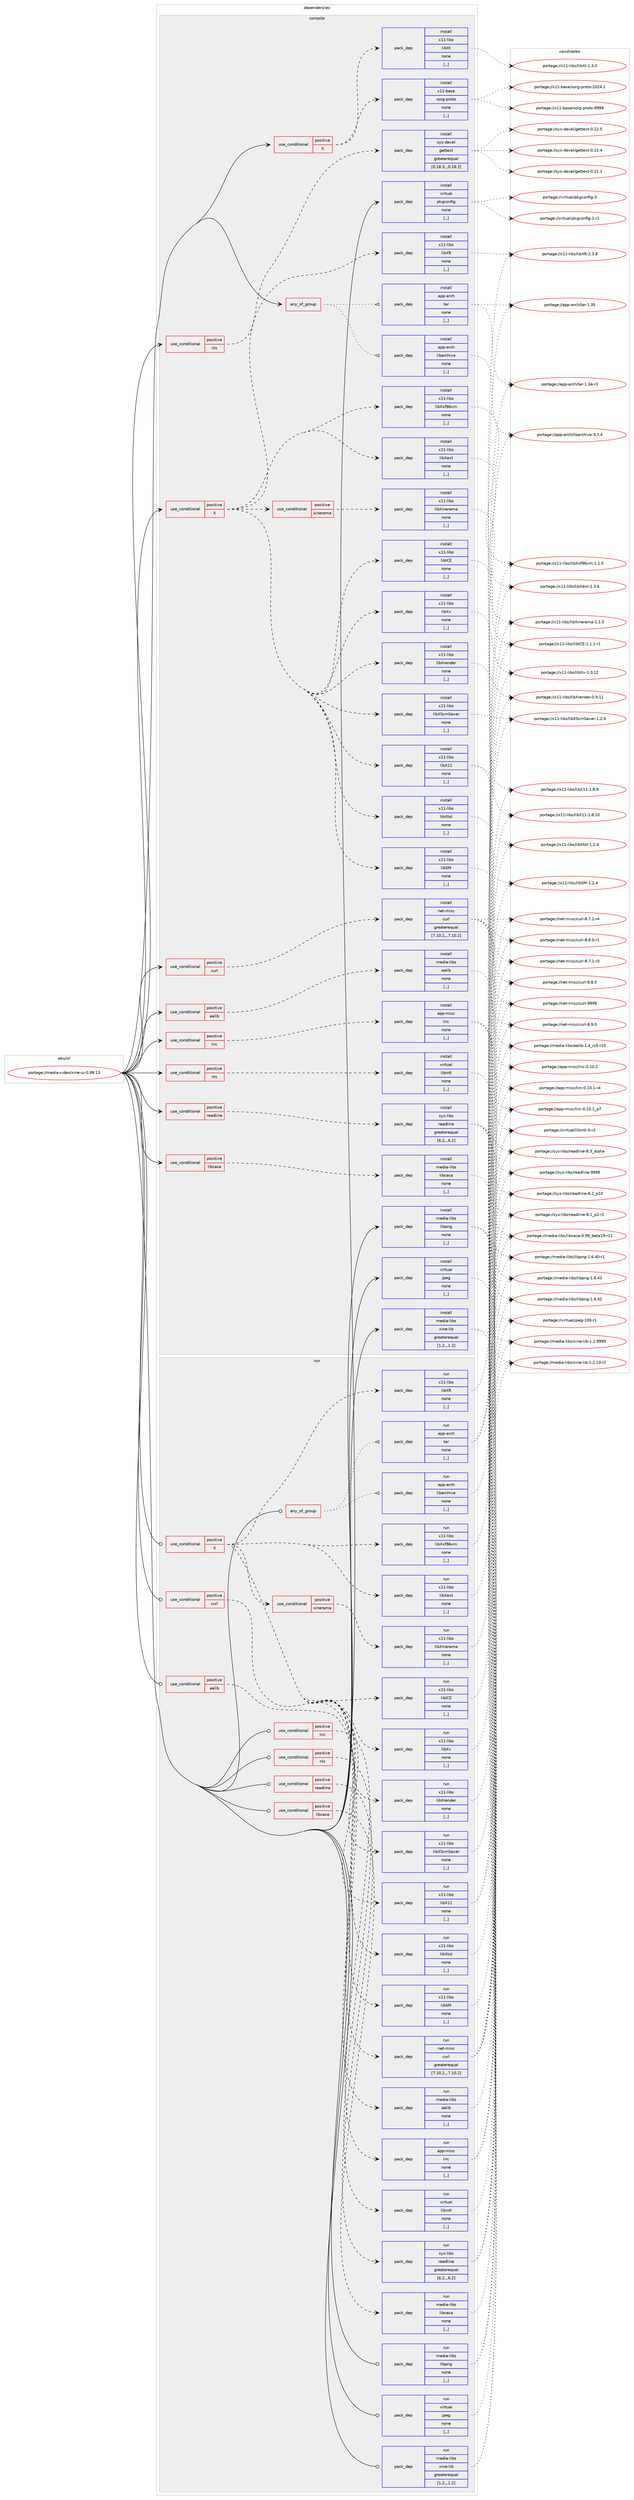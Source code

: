 digraph prolog {

# *************
# Graph options
# *************

newrank=true;
concentrate=true;
compound=true;
graph [rankdir=LR,fontname=Helvetica,fontsize=10,ranksep=1.5];#, ranksep=2.5, nodesep=0.2];
edge  [arrowhead=vee];
node  [fontname=Helvetica,fontsize=10];

# **********
# The ebuild
# **********

subgraph cluster_leftcol {
color=gray;
label=<<i>ebuild</i>>;
id [label="portage://media-video/xine-ui-0.99.13", color=red, width=4, href="../media-video/xine-ui-0.99.13.svg"];
}

# ****************
# The dependencies
# ****************

subgraph cluster_midcol {
color=gray;
label=<<i>dependencies</i>>;
subgraph cluster_compile {
fillcolor="#eeeeee";
style=filled;
label=<<i>compile</i>>;
subgraph any2367 {
dependency336173 [label=<<TABLE BORDER="0" CELLBORDER="1" CELLSPACING="0" CELLPADDING="4"><TR><TD CELLPADDING="10">any_of_group</TD></TR></TABLE>>, shape=none, color=red];subgraph pack247073 {
dependency336174 [label=<<TABLE BORDER="0" CELLBORDER="1" CELLSPACING="0" CELLPADDING="4" WIDTH="220"><TR><TD ROWSPAN="6" CELLPADDING="30">pack_dep</TD></TR><TR><TD WIDTH="110">install</TD></TR><TR><TD>app-arch</TD></TR><TR><TD>tar</TD></TR><TR><TD>none</TD></TR><TR><TD>[,,]</TD></TR></TABLE>>, shape=none, color=blue];
}
dependency336173:e -> dependency336174:w [weight=20,style="dotted",arrowhead="oinv"];
subgraph pack247074 {
dependency336175 [label=<<TABLE BORDER="0" CELLBORDER="1" CELLSPACING="0" CELLPADDING="4" WIDTH="220"><TR><TD ROWSPAN="6" CELLPADDING="30">pack_dep</TD></TR><TR><TD WIDTH="110">install</TD></TR><TR><TD>app-arch</TD></TR><TR><TD>libarchive</TD></TR><TR><TD>none</TD></TR><TR><TD>[,,]</TD></TR></TABLE>>, shape=none, color=blue];
}
dependency336173:e -> dependency336175:w [weight=20,style="dotted",arrowhead="oinv"];
}
id:e -> dependency336173:w [weight=20,style="solid",arrowhead="vee"];
subgraph cond86553 {
dependency336176 [label=<<TABLE BORDER="0" CELLBORDER="1" CELLSPACING="0" CELLPADDING="4"><TR><TD ROWSPAN="3" CELLPADDING="10">use_conditional</TD></TR><TR><TD>positive</TD></TR><TR><TD>X</TD></TR></TABLE>>, shape=none, color=red];
subgraph pack247075 {
dependency336177 [label=<<TABLE BORDER="0" CELLBORDER="1" CELLSPACING="0" CELLPADDING="4" WIDTH="220"><TR><TD ROWSPAN="6" CELLPADDING="30">pack_dep</TD></TR><TR><TD WIDTH="110">install</TD></TR><TR><TD>x11-base</TD></TR><TR><TD>xorg-proto</TD></TR><TR><TD>none</TD></TR><TR><TD>[,,]</TD></TR></TABLE>>, shape=none, color=blue];
}
dependency336176:e -> dependency336177:w [weight=20,style="dashed",arrowhead="vee"];
subgraph pack247076 {
dependency336178 [label=<<TABLE BORDER="0" CELLBORDER="1" CELLSPACING="0" CELLPADDING="4" WIDTH="220"><TR><TD ROWSPAN="6" CELLPADDING="30">pack_dep</TD></TR><TR><TD WIDTH="110">install</TD></TR><TR><TD>x11-libs</TD></TR><TR><TD>libXt</TD></TR><TR><TD>none</TD></TR><TR><TD>[,,]</TD></TR></TABLE>>, shape=none, color=blue];
}
dependency336176:e -> dependency336178:w [weight=20,style="dashed",arrowhead="vee"];
}
id:e -> dependency336176:w [weight=20,style="solid",arrowhead="vee"];
subgraph cond86554 {
dependency336179 [label=<<TABLE BORDER="0" CELLBORDER="1" CELLSPACING="0" CELLPADDING="4"><TR><TD ROWSPAN="3" CELLPADDING="10">use_conditional</TD></TR><TR><TD>positive</TD></TR><TR><TD>X</TD></TR></TABLE>>, shape=none, color=red];
subgraph pack247077 {
dependency336180 [label=<<TABLE BORDER="0" CELLBORDER="1" CELLSPACING="0" CELLPADDING="4" WIDTH="220"><TR><TD ROWSPAN="6" CELLPADDING="30">pack_dep</TD></TR><TR><TD WIDTH="110">install</TD></TR><TR><TD>x11-libs</TD></TR><TR><TD>libICE</TD></TR><TR><TD>none</TD></TR><TR><TD>[,,]</TD></TR></TABLE>>, shape=none, color=blue];
}
dependency336179:e -> dependency336180:w [weight=20,style="dashed",arrowhead="vee"];
subgraph pack247078 {
dependency336181 [label=<<TABLE BORDER="0" CELLBORDER="1" CELLSPACING="0" CELLPADDING="4" WIDTH="220"><TR><TD ROWSPAN="6" CELLPADDING="30">pack_dep</TD></TR><TR><TD WIDTH="110">install</TD></TR><TR><TD>x11-libs</TD></TR><TR><TD>libSM</TD></TR><TR><TD>none</TD></TR><TR><TD>[,,]</TD></TR></TABLE>>, shape=none, color=blue];
}
dependency336179:e -> dependency336181:w [weight=20,style="dashed",arrowhead="vee"];
subgraph pack247079 {
dependency336182 [label=<<TABLE BORDER="0" CELLBORDER="1" CELLSPACING="0" CELLPADDING="4" WIDTH="220"><TR><TD ROWSPAN="6" CELLPADDING="30">pack_dep</TD></TR><TR><TD WIDTH="110">install</TD></TR><TR><TD>x11-libs</TD></TR><TR><TD>libX11</TD></TR><TR><TD>none</TD></TR><TR><TD>[,,]</TD></TR></TABLE>>, shape=none, color=blue];
}
dependency336179:e -> dependency336182:w [weight=20,style="dashed",arrowhead="vee"];
subgraph pack247080 {
dependency336183 [label=<<TABLE BORDER="0" CELLBORDER="1" CELLSPACING="0" CELLPADDING="4" WIDTH="220"><TR><TD ROWSPAN="6" CELLPADDING="30">pack_dep</TD></TR><TR><TD WIDTH="110">install</TD></TR><TR><TD>x11-libs</TD></TR><TR><TD>libXext</TD></TR><TR><TD>none</TD></TR><TR><TD>[,,]</TD></TR></TABLE>>, shape=none, color=blue];
}
dependency336179:e -> dependency336183:w [weight=20,style="dashed",arrowhead="vee"];
subgraph pack247081 {
dependency336184 [label=<<TABLE BORDER="0" CELLBORDER="1" CELLSPACING="0" CELLPADDING="4" WIDTH="220"><TR><TD ROWSPAN="6" CELLPADDING="30">pack_dep</TD></TR><TR><TD WIDTH="110">install</TD></TR><TR><TD>x11-libs</TD></TR><TR><TD>libXft</TD></TR><TR><TD>none</TD></TR><TR><TD>[,,]</TD></TR></TABLE>>, shape=none, color=blue];
}
dependency336179:e -> dependency336184:w [weight=20,style="dashed",arrowhead="vee"];
subgraph pack247082 {
dependency336185 [label=<<TABLE BORDER="0" CELLBORDER="1" CELLSPACING="0" CELLPADDING="4" WIDTH="220"><TR><TD ROWSPAN="6" CELLPADDING="30">pack_dep</TD></TR><TR><TD WIDTH="110">install</TD></TR><TR><TD>x11-libs</TD></TR><TR><TD>libXrender</TD></TR><TR><TD>none</TD></TR><TR><TD>[,,]</TD></TR></TABLE>>, shape=none, color=blue];
}
dependency336179:e -> dependency336185:w [weight=20,style="dashed",arrowhead="vee"];
subgraph pack247083 {
dependency336186 [label=<<TABLE BORDER="0" CELLBORDER="1" CELLSPACING="0" CELLPADDING="4" WIDTH="220"><TR><TD ROWSPAN="6" CELLPADDING="30">pack_dep</TD></TR><TR><TD WIDTH="110">install</TD></TR><TR><TD>x11-libs</TD></TR><TR><TD>libXScrnSaver</TD></TR><TR><TD>none</TD></TR><TR><TD>[,,]</TD></TR></TABLE>>, shape=none, color=blue];
}
dependency336179:e -> dependency336186:w [weight=20,style="dashed",arrowhead="vee"];
subgraph pack247084 {
dependency336187 [label=<<TABLE BORDER="0" CELLBORDER="1" CELLSPACING="0" CELLPADDING="4" WIDTH="220"><TR><TD ROWSPAN="6" CELLPADDING="30">pack_dep</TD></TR><TR><TD WIDTH="110">install</TD></TR><TR><TD>x11-libs</TD></TR><TR><TD>libXtst</TD></TR><TR><TD>none</TD></TR><TR><TD>[,,]</TD></TR></TABLE>>, shape=none, color=blue];
}
dependency336179:e -> dependency336187:w [weight=20,style="dashed",arrowhead="vee"];
subgraph pack247085 {
dependency336188 [label=<<TABLE BORDER="0" CELLBORDER="1" CELLSPACING="0" CELLPADDING="4" WIDTH="220"><TR><TD ROWSPAN="6" CELLPADDING="30">pack_dep</TD></TR><TR><TD WIDTH="110">install</TD></TR><TR><TD>x11-libs</TD></TR><TR><TD>libXv</TD></TR><TR><TD>none</TD></TR><TR><TD>[,,]</TD></TR></TABLE>>, shape=none, color=blue];
}
dependency336179:e -> dependency336188:w [weight=20,style="dashed",arrowhead="vee"];
subgraph pack247086 {
dependency336189 [label=<<TABLE BORDER="0" CELLBORDER="1" CELLSPACING="0" CELLPADDING="4" WIDTH="220"><TR><TD ROWSPAN="6" CELLPADDING="30">pack_dep</TD></TR><TR><TD WIDTH="110">install</TD></TR><TR><TD>x11-libs</TD></TR><TR><TD>libXxf86vm</TD></TR><TR><TD>none</TD></TR><TR><TD>[,,]</TD></TR></TABLE>>, shape=none, color=blue];
}
dependency336179:e -> dependency336189:w [weight=20,style="dashed",arrowhead="vee"];
subgraph cond86555 {
dependency336190 [label=<<TABLE BORDER="0" CELLBORDER="1" CELLSPACING="0" CELLPADDING="4"><TR><TD ROWSPAN="3" CELLPADDING="10">use_conditional</TD></TR><TR><TD>positive</TD></TR><TR><TD>xinerama</TD></TR></TABLE>>, shape=none, color=red];
subgraph pack247087 {
dependency336191 [label=<<TABLE BORDER="0" CELLBORDER="1" CELLSPACING="0" CELLPADDING="4" WIDTH="220"><TR><TD ROWSPAN="6" CELLPADDING="30">pack_dep</TD></TR><TR><TD WIDTH="110">install</TD></TR><TR><TD>x11-libs</TD></TR><TR><TD>libXinerama</TD></TR><TR><TD>none</TD></TR><TR><TD>[,,]</TD></TR></TABLE>>, shape=none, color=blue];
}
dependency336190:e -> dependency336191:w [weight=20,style="dashed",arrowhead="vee"];
}
dependency336179:e -> dependency336190:w [weight=20,style="dashed",arrowhead="vee"];
}
id:e -> dependency336179:w [weight=20,style="solid",arrowhead="vee"];
subgraph cond86556 {
dependency336192 [label=<<TABLE BORDER="0" CELLBORDER="1" CELLSPACING="0" CELLPADDING="4"><TR><TD ROWSPAN="3" CELLPADDING="10">use_conditional</TD></TR><TR><TD>positive</TD></TR><TR><TD>aalib</TD></TR></TABLE>>, shape=none, color=red];
subgraph pack247088 {
dependency336193 [label=<<TABLE BORDER="0" CELLBORDER="1" CELLSPACING="0" CELLPADDING="4" WIDTH="220"><TR><TD ROWSPAN="6" CELLPADDING="30">pack_dep</TD></TR><TR><TD WIDTH="110">install</TD></TR><TR><TD>media-libs</TD></TR><TR><TD>aalib</TD></TR><TR><TD>none</TD></TR><TR><TD>[,,]</TD></TR></TABLE>>, shape=none, color=blue];
}
dependency336192:e -> dependency336193:w [weight=20,style="dashed",arrowhead="vee"];
}
id:e -> dependency336192:w [weight=20,style="solid",arrowhead="vee"];
subgraph cond86557 {
dependency336194 [label=<<TABLE BORDER="0" CELLBORDER="1" CELLSPACING="0" CELLPADDING="4"><TR><TD ROWSPAN="3" CELLPADDING="10">use_conditional</TD></TR><TR><TD>positive</TD></TR><TR><TD>curl</TD></TR></TABLE>>, shape=none, color=red];
subgraph pack247089 {
dependency336195 [label=<<TABLE BORDER="0" CELLBORDER="1" CELLSPACING="0" CELLPADDING="4" WIDTH="220"><TR><TD ROWSPAN="6" CELLPADDING="30">pack_dep</TD></TR><TR><TD WIDTH="110">install</TD></TR><TR><TD>net-misc</TD></TR><TR><TD>curl</TD></TR><TR><TD>greaterequal</TD></TR><TR><TD>[7.10.2,,,7.10.2]</TD></TR></TABLE>>, shape=none, color=blue];
}
dependency336194:e -> dependency336195:w [weight=20,style="dashed",arrowhead="vee"];
}
id:e -> dependency336194:w [weight=20,style="solid",arrowhead="vee"];
subgraph cond86558 {
dependency336196 [label=<<TABLE BORDER="0" CELLBORDER="1" CELLSPACING="0" CELLPADDING="4"><TR><TD ROWSPAN="3" CELLPADDING="10">use_conditional</TD></TR><TR><TD>positive</TD></TR><TR><TD>libcaca</TD></TR></TABLE>>, shape=none, color=red];
subgraph pack247090 {
dependency336197 [label=<<TABLE BORDER="0" CELLBORDER="1" CELLSPACING="0" CELLPADDING="4" WIDTH="220"><TR><TD ROWSPAN="6" CELLPADDING="30">pack_dep</TD></TR><TR><TD WIDTH="110">install</TD></TR><TR><TD>media-libs</TD></TR><TR><TD>libcaca</TD></TR><TR><TD>none</TD></TR><TR><TD>[,,]</TD></TR></TABLE>>, shape=none, color=blue];
}
dependency336196:e -> dependency336197:w [weight=20,style="dashed",arrowhead="vee"];
}
id:e -> dependency336196:w [weight=20,style="solid",arrowhead="vee"];
subgraph cond86559 {
dependency336198 [label=<<TABLE BORDER="0" CELLBORDER="1" CELLSPACING="0" CELLPADDING="4"><TR><TD ROWSPAN="3" CELLPADDING="10">use_conditional</TD></TR><TR><TD>positive</TD></TR><TR><TD>lirc</TD></TR></TABLE>>, shape=none, color=red];
subgraph pack247091 {
dependency336199 [label=<<TABLE BORDER="0" CELLBORDER="1" CELLSPACING="0" CELLPADDING="4" WIDTH="220"><TR><TD ROWSPAN="6" CELLPADDING="30">pack_dep</TD></TR><TR><TD WIDTH="110">install</TD></TR><TR><TD>app-misc</TD></TR><TR><TD>lirc</TD></TR><TR><TD>none</TD></TR><TR><TD>[,,]</TD></TR></TABLE>>, shape=none, color=blue];
}
dependency336198:e -> dependency336199:w [weight=20,style="dashed",arrowhead="vee"];
}
id:e -> dependency336198:w [weight=20,style="solid",arrowhead="vee"];
subgraph cond86560 {
dependency336200 [label=<<TABLE BORDER="0" CELLBORDER="1" CELLSPACING="0" CELLPADDING="4"><TR><TD ROWSPAN="3" CELLPADDING="10">use_conditional</TD></TR><TR><TD>positive</TD></TR><TR><TD>nls</TD></TR></TABLE>>, shape=none, color=red];
subgraph pack247092 {
dependency336201 [label=<<TABLE BORDER="0" CELLBORDER="1" CELLSPACING="0" CELLPADDING="4" WIDTH="220"><TR><TD ROWSPAN="6" CELLPADDING="30">pack_dep</TD></TR><TR><TD WIDTH="110">install</TD></TR><TR><TD>sys-devel</TD></TR><TR><TD>gettext</TD></TR><TR><TD>greaterequal</TD></TR><TR><TD>[0.18.3,,,0.18.3]</TD></TR></TABLE>>, shape=none, color=blue];
}
dependency336200:e -> dependency336201:w [weight=20,style="dashed",arrowhead="vee"];
}
id:e -> dependency336200:w [weight=20,style="solid",arrowhead="vee"];
subgraph cond86561 {
dependency336202 [label=<<TABLE BORDER="0" CELLBORDER="1" CELLSPACING="0" CELLPADDING="4"><TR><TD ROWSPAN="3" CELLPADDING="10">use_conditional</TD></TR><TR><TD>positive</TD></TR><TR><TD>nls</TD></TR></TABLE>>, shape=none, color=red];
subgraph pack247093 {
dependency336203 [label=<<TABLE BORDER="0" CELLBORDER="1" CELLSPACING="0" CELLPADDING="4" WIDTH="220"><TR><TD ROWSPAN="6" CELLPADDING="30">pack_dep</TD></TR><TR><TD WIDTH="110">install</TD></TR><TR><TD>virtual</TD></TR><TR><TD>libintl</TD></TR><TR><TD>none</TD></TR><TR><TD>[,,]</TD></TR></TABLE>>, shape=none, color=blue];
}
dependency336202:e -> dependency336203:w [weight=20,style="dashed",arrowhead="vee"];
}
id:e -> dependency336202:w [weight=20,style="solid",arrowhead="vee"];
subgraph cond86562 {
dependency336204 [label=<<TABLE BORDER="0" CELLBORDER="1" CELLSPACING="0" CELLPADDING="4"><TR><TD ROWSPAN="3" CELLPADDING="10">use_conditional</TD></TR><TR><TD>positive</TD></TR><TR><TD>readline</TD></TR></TABLE>>, shape=none, color=red];
subgraph pack247094 {
dependency336205 [label=<<TABLE BORDER="0" CELLBORDER="1" CELLSPACING="0" CELLPADDING="4" WIDTH="220"><TR><TD ROWSPAN="6" CELLPADDING="30">pack_dep</TD></TR><TR><TD WIDTH="110">install</TD></TR><TR><TD>sys-libs</TD></TR><TR><TD>readline</TD></TR><TR><TD>greaterequal</TD></TR><TR><TD>[6.2,,,6.2]</TD></TR></TABLE>>, shape=none, color=blue];
}
dependency336204:e -> dependency336205:w [weight=20,style="dashed",arrowhead="vee"];
}
id:e -> dependency336204:w [weight=20,style="solid",arrowhead="vee"];
subgraph pack247095 {
dependency336206 [label=<<TABLE BORDER="0" CELLBORDER="1" CELLSPACING="0" CELLPADDING="4" WIDTH="220"><TR><TD ROWSPAN="6" CELLPADDING="30">pack_dep</TD></TR><TR><TD WIDTH="110">install</TD></TR><TR><TD>media-libs</TD></TR><TR><TD>libpng</TD></TR><TR><TD>none</TD></TR><TR><TD>[,,]</TD></TR></TABLE>>, shape=none, color=blue];
}
id:e -> dependency336206:w [weight=20,style="solid",arrowhead="vee"];
subgraph pack247096 {
dependency336207 [label=<<TABLE BORDER="0" CELLBORDER="1" CELLSPACING="0" CELLPADDING="4" WIDTH="220"><TR><TD ROWSPAN="6" CELLPADDING="30">pack_dep</TD></TR><TR><TD WIDTH="110">install</TD></TR><TR><TD>media-libs</TD></TR><TR><TD>xine-lib</TD></TR><TR><TD>greaterequal</TD></TR><TR><TD>[1.2,,,1.2]</TD></TR></TABLE>>, shape=none, color=blue];
}
id:e -> dependency336207:w [weight=20,style="solid",arrowhead="vee"];
subgraph pack247097 {
dependency336208 [label=<<TABLE BORDER="0" CELLBORDER="1" CELLSPACING="0" CELLPADDING="4" WIDTH="220"><TR><TD ROWSPAN="6" CELLPADDING="30">pack_dep</TD></TR><TR><TD WIDTH="110">install</TD></TR><TR><TD>virtual</TD></TR><TR><TD>jpeg</TD></TR><TR><TD>none</TD></TR><TR><TD>[,,]</TD></TR></TABLE>>, shape=none, color=blue];
}
id:e -> dependency336208:w [weight=20,style="solid",arrowhead="vee"];
subgraph pack247098 {
dependency336209 [label=<<TABLE BORDER="0" CELLBORDER="1" CELLSPACING="0" CELLPADDING="4" WIDTH="220"><TR><TD ROWSPAN="6" CELLPADDING="30">pack_dep</TD></TR><TR><TD WIDTH="110">install</TD></TR><TR><TD>virtual</TD></TR><TR><TD>pkgconfig</TD></TR><TR><TD>none</TD></TR><TR><TD>[,,]</TD></TR></TABLE>>, shape=none, color=blue];
}
id:e -> dependency336209:w [weight=20,style="solid",arrowhead="vee"];
}
subgraph cluster_compileandrun {
fillcolor="#eeeeee";
style=filled;
label=<<i>compile and run</i>>;
}
subgraph cluster_run {
fillcolor="#eeeeee";
style=filled;
label=<<i>run</i>>;
subgraph any2368 {
dependency336210 [label=<<TABLE BORDER="0" CELLBORDER="1" CELLSPACING="0" CELLPADDING="4"><TR><TD CELLPADDING="10">any_of_group</TD></TR></TABLE>>, shape=none, color=red];subgraph pack247099 {
dependency336211 [label=<<TABLE BORDER="0" CELLBORDER="1" CELLSPACING="0" CELLPADDING="4" WIDTH="220"><TR><TD ROWSPAN="6" CELLPADDING="30">pack_dep</TD></TR><TR><TD WIDTH="110">run</TD></TR><TR><TD>app-arch</TD></TR><TR><TD>tar</TD></TR><TR><TD>none</TD></TR><TR><TD>[,,]</TD></TR></TABLE>>, shape=none, color=blue];
}
dependency336210:e -> dependency336211:w [weight=20,style="dotted",arrowhead="oinv"];
subgraph pack247100 {
dependency336212 [label=<<TABLE BORDER="0" CELLBORDER="1" CELLSPACING="0" CELLPADDING="4" WIDTH="220"><TR><TD ROWSPAN="6" CELLPADDING="30">pack_dep</TD></TR><TR><TD WIDTH="110">run</TD></TR><TR><TD>app-arch</TD></TR><TR><TD>libarchive</TD></TR><TR><TD>none</TD></TR><TR><TD>[,,]</TD></TR></TABLE>>, shape=none, color=blue];
}
dependency336210:e -> dependency336212:w [weight=20,style="dotted",arrowhead="oinv"];
}
id:e -> dependency336210:w [weight=20,style="solid",arrowhead="odot"];
subgraph cond86563 {
dependency336213 [label=<<TABLE BORDER="0" CELLBORDER="1" CELLSPACING="0" CELLPADDING="4"><TR><TD ROWSPAN="3" CELLPADDING="10">use_conditional</TD></TR><TR><TD>positive</TD></TR><TR><TD>X</TD></TR></TABLE>>, shape=none, color=red];
subgraph pack247101 {
dependency336214 [label=<<TABLE BORDER="0" CELLBORDER="1" CELLSPACING="0" CELLPADDING="4" WIDTH="220"><TR><TD ROWSPAN="6" CELLPADDING="30">pack_dep</TD></TR><TR><TD WIDTH="110">run</TD></TR><TR><TD>x11-libs</TD></TR><TR><TD>libICE</TD></TR><TR><TD>none</TD></TR><TR><TD>[,,]</TD></TR></TABLE>>, shape=none, color=blue];
}
dependency336213:e -> dependency336214:w [weight=20,style="dashed",arrowhead="vee"];
subgraph pack247102 {
dependency336215 [label=<<TABLE BORDER="0" CELLBORDER="1" CELLSPACING="0" CELLPADDING="4" WIDTH="220"><TR><TD ROWSPAN="6" CELLPADDING="30">pack_dep</TD></TR><TR><TD WIDTH="110">run</TD></TR><TR><TD>x11-libs</TD></TR><TR><TD>libSM</TD></TR><TR><TD>none</TD></TR><TR><TD>[,,]</TD></TR></TABLE>>, shape=none, color=blue];
}
dependency336213:e -> dependency336215:w [weight=20,style="dashed",arrowhead="vee"];
subgraph pack247103 {
dependency336216 [label=<<TABLE BORDER="0" CELLBORDER="1" CELLSPACING="0" CELLPADDING="4" WIDTH="220"><TR><TD ROWSPAN="6" CELLPADDING="30">pack_dep</TD></TR><TR><TD WIDTH="110">run</TD></TR><TR><TD>x11-libs</TD></TR><TR><TD>libX11</TD></TR><TR><TD>none</TD></TR><TR><TD>[,,]</TD></TR></TABLE>>, shape=none, color=blue];
}
dependency336213:e -> dependency336216:w [weight=20,style="dashed",arrowhead="vee"];
subgraph pack247104 {
dependency336217 [label=<<TABLE BORDER="0" CELLBORDER="1" CELLSPACING="0" CELLPADDING="4" WIDTH="220"><TR><TD ROWSPAN="6" CELLPADDING="30">pack_dep</TD></TR><TR><TD WIDTH="110">run</TD></TR><TR><TD>x11-libs</TD></TR><TR><TD>libXext</TD></TR><TR><TD>none</TD></TR><TR><TD>[,,]</TD></TR></TABLE>>, shape=none, color=blue];
}
dependency336213:e -> dependency336217:w [weight=20,style="dashed",arrowhead="vee"];
subgraph pack247105 {
dependency336218 [label=<<TABLE BORDER="0" CELLBORDER="1" CELLSPACING="0" CELLPADDING="4" WIDTH="220"><TR><TD ROWSPAN="6" CELLPADDING="30">pack_dep</TD></TR><TR><TD WIDTH="110">run</TD></TR><TR><TD>x11-libs</TD></TR><TR><TD>libXft</TD></TR><TR><TD>none</TD></TR><TR><TD>[,,]</TD></TR></TABLE>>, shape=none, color=blue];
}
dependency336213:e -> dependency336218:w [weight=20,style="dashed",arrowhead="vee"];
subgraph pack247106 {
dependency336219 [label=<<TABLE BORDER="0" CELLBORDER="1" CELLSPACING="0" CELLPADDING="4" WIDTH="220"><TR><TD ROWSPAN="6" CELLPADDING="30">pack_dep</TD></TR><TR><TD WIDTH="110">run</TD></TR><TR><TD>x11-libs</TD></TR><TR><TD>libXrender</TD></TR><TR><TD>none</TD></TR><TR><TD>[,,]</TD></TR></TABLE>>, shape=none, color=blue];
}
dependency336213:e -> dependency336219:w [weight=20,style="dashed",arrowhead="vee"];
subgraph pack247107 {
dependency336220 [label=<<TABLE BORDER="0" CELLBORDER="1" CELLSPACING="0" CELLPADDING="4" WIDTH="220"><TR><TD ROWSPAN="6" CELLPADDING="30">pack_dep</TD></TR><TR><TD WIDTH="110">run</TD></TR><TR><TD>x11-libs</TD></TR><TR><TD>libXScrnSaver</TD></TR><TR><TD>none</TD></TR><TR><TD>[,,]</TD></TR></TABLE>>, shape=none, color=blue];
}
dependency336213:e -> dependency336220:w [weight=20,style="dashed",arrowhead="vee"];
subgraph pack247108 {
dependency336221 [label=<<TABLE BORDER="0" CELLBORDER="1" CELLSPACING="0" CELLPADDING="4" WIDTH="220"><TR><TD ROWSPAN="6" CELLPADDING="30">pack_dep</TD></TR><TR><TD WIDTH="110">run</TD></TR><TR><TD>x11-libs</TD></TR><TR><TD>libXtst</TD></TR><TR><TD>none</TD></TR><TR><TD>[,,]</TD></TR></TABLE>>, shape=none, color=blue];
}
dependency336213:e -> dependency336221:w [weight=20,style="dashed",arrowhead="vee"];
subgraph pack247109 {
dependency336222 [label=<<TABLE BORDER="0" CELLBORDER="1" CELLSPACING="0" CELLPADDING="4" WIDTH="220"><TR><TD ROWSPAN="6" CELLPADDING="30">pack_dep</TD></TR><TR><TD WIDTH="110">run</TD></TR><TR><TD>x11-libs</TD></TR><TR><TD>libXv</TD></TR><TR><TD>none</TD></TR><TR><TD>[,,]</TD></TR></TABLE>>, shape=none, color=blue];
}
dependency336213:e -> dependency336222:w [weight=20,style="dashed",arrowhead="vee"];
subgraph pack247110 {
dependency336223 [label=<<TABLE BORDER="0" CELLBORDER="1" CELLSPACING="0" CELLPADDING="4" WIDTH="220"><TR><TD ROWSPAN="6" CELLPADDING="30">pack_dep</TD></TR><TR><TD WIDTH="110">run</TD></TR><TR><TD>x11-libs</TD></TR><TR><TD>libXxf86vm</TD></TR><TR><TD>none</TD></TR><TR><TD>[,,]</TD></TR></TABLE>>, shape=none, color=blue];
}
dependency336213:e -> dependency336223:w [weight=20,style="dashed",arrowhead="vee"];
subgraph cond86564 {
dependency336224 [label=<<TABLE BORDER="0" CELLBORDER="1" CELLSPACING="0" CELLPADDING="4"><TR><TD ROWSPAN="3" CELLPADDING="10">use_conditional</TD></TR><TR><TD>positive</TD></TR><TR><TD>xinerama</TD></TR></TABLE>>, shape=none, color=red];
subgraph pack247111 {
dependency336225 [label=<<TABLE BORDER="0" CELLBORDER="1" CELLSPACING="0" CELLPADDING="4" WIDTH="220"><TR><TD ROWSPAN="6" CELLPADDING="30">pack_dep</TD></TR><TR><TD WIDTH="110">run</TD></TR><TR><TD>x11-libs</TD></TR><TR><TD>libXinerama</TD></TR><TR><TD>none</TD></TR><TR><TD>[,,]</TD></TR></TABLE>>, shape=none, color=blue];
}
dependency336224:e -> dependency336225:w [weight=20,style="dashed",arrowhead="vee"];
}
dependency336213:e -> dependency336224:w [weight=20,style="dashed",arrowhead="vee"];
}
id:e -> dependency336213:w [weight=20,style="solid",arrowhead="odot"];
subgraph cond86565 {
dependency336226 [label=<<TABLE BORDER="0" CELLBORDER="1" CELLSPACING="0" CELLPADDING="4"><TR><TD ROWSPAN="3" CELLPADDING="10">use_conditional</TD></TR><TR><TD>positive</TD></TR><TR><TD>aalib</TD></TR></TABLE>>, shape=none, color=red];
subgraph pack247112 {
dependency336227 [label=<<TABLE BORDER="0" CELLBORDER="1" CELLSPACING="0" CELLPADDING="4" WIDTH="220"><TR><TD ROWSPAN="6" CELLPADDING="30">pack_dep</TD></TR><TR><TD WIDTH="110">run</TD></TR><TR><TD>media-libs</TD></TR><TR><TD>aalib</TD></TR><TR><TD>none</TD></TR><TR><TD>[,,]</TD></TR></TABLE>>, shape=none, color=blue];
}
dependency336226:e -> dependency336227:w [weight=20,style="dashed",arrowhead="vee"];
}
id:e -> dependency336226:w [weight=20,style="solid",arrowhead="odot"];
subgraph cond86566 {
dependency336228 [label=<<TABLE BORDER="0" CELLBORDER="1" CELLSPACING="0" CELLPADDING="4"><TR><TD ROWSPAN="3" CELLPADDING="10">use_conditional</TD></TR><TR><TD>positive</TD></TR><TR><TD>curl</TD></TR></TABLE>>, shape=none, color=red];
subgraph pack247113 {
dependency336229 [label=<<TABLE BORDER="0" CELLBORDER="1" CELLSPACING="0" CELLPADDING="4" WIDTH="220"><TR><TD ROWSPAN="6" CELLPADDING="30">pack_dep</TD></TR><TR><TD WIDTH="110">run</TD></TR><TR><TD>net-misc</TD></TR><TR><TD>curl</TD></TR><TR><TD>greaterequal</TD></TR><TR><TD>[7.10.2,,,7.10.2]</TD></TR></TABLE>>, shape=none, color=blue];
}
dependency336228:e -> dependency336229:w [weight=20,style="dashed",arrowhead="vee"];
}
id:e -> dependency336228:w [weight=20,style="solid",arrowhead="odot"];
subgraph cond86567 {
dependency336230 [label=<<TABLE BORDER="0" CELLBORDER="1" CELLSPACING="0" CELLPADDING="4"><TR><TD ROWSPAN="3" CELLPADDING="10">use_conditional</TD></TR><TR><TD>positive</TD></TR><TR><TD>libcaca</TD></TR></TABLE>>, shape=none, color=red];
subgraph pack247114 {
dependency336231 [label=<<TABLE BORDER="0" CELLBORDER="1" CELLSPACING="0" CELLPADDING="4" WIDTH="220"><TR><TD ROWSPAN="6" CELLPADDING="30">pack_dep</TD></TR><TR><TD WIDTH="110">run</TD></TR><TR><TD>media-libs</TD></TR><TR><TD>libcaca</TD></TR><TR><TD>none</TD></TR><TR><TD>[,,]</TD></TR></TABLE>>, shape=none, color=blue];
}
dependency336230:e -> dependency336231:w [weight=20,style="dashed",arrowhead="vee"];
}
id:e -> dependency336230:w [weight=20,style="solid",arrowhead="odot"];
subgraph cond86568 {
dependency336232 [label=<<TABLE BORDER="0" CELLBORDER="1" CELLSPACING="0" CELLPADDING="4"><TR><TD ROWSPAN="3" CELLPADDING="10">use_conditional</TD></TR><TR><TD>positive</TD></TR><TR><TD>lirc</TD></TR></TABLE>>, shape=none, color=red];
subgraph pack247115 {
dependency336233 [label=<<TABLE BORDER="0" CELLBORDER="1" CELLSPACING="0" CELLPADDING="4" WIDTH="220"><TR><TD ROWSPAN="6" CELLPADDING="30">pack_dep</TD></TR><TR><TD WIDTH="110">run</TD></TR><TR><TD>app-misc</TD></TR><TR><TD>lirc</TD></TR><TR><TD>none</TD></TR><TR><TD>[,,]</TD></TR></TABLE>>, shape=none, color=blue];
}
dependency336232:e -> dependency336233:w [weight=20,style="dashed",arrowhead="vee"];
}
id:e -> dependency336232:w [weight=20,style="solid",arrowhead="odot"];
subgraph cond86569 {
dependency336234 [label=<<TABLE BORDER="0" CELLBORDER="1" CELLSPACING="0" CELLPADDING="4"><TR><TD ROWSPAN="3" CELLPADDING="10">use_conditional</TD></TR><TR><TD>positive</TD></TR><TR><TD>nls</TD></TR></TABLE>>, shape=none, color=red];
subgraph pack247116 {
dependency336235 [label=<<TABLE BORDER="0" CELLBORDER="1" CELLSPACING="0" CELLPADDING="4" WIDTH="220"><TR><TD ROWSPAN="6" CELLPADDING="30">pack_dep</TD></TR><TR><TD WIDTH="110">run</TD></TR><TR><TD>virtual</TD></TR><TR><TD>libintl</TD></TR><TR><TD>none</TD></TR><TR><TD>[,,]</TD></TR></TABLE>>, shape=none, color=blue];
}
dependency336234:e -> dependency336235:w [weight=20,style="dashed",arrowhead="vee"];
}
id:e -> dependency336234:w [weight=20,style="solid",arrowhead="odot"];
subgraph cond86570 {
dependency336236 [label=<<TABLE BORDER="0" CELLBORDER="1" CELLSPACING="0" CELLPADDING="4"><TR><TD ROWSPAN="3" CELLPADDING="10">use_conditional</TD></TR><TR><TD>positive</TD></TR><TR><TD>readline</TD></TR></TABLE>>, shape=none, color=red];
subgraph pack247117 {
dependency336237 [label=<<TABLE BORDER="0" CELLBORDER="1" CELLSPACING="0" CELLPADDING="4" WIDTH="220"><TR><TD ROWSPAN="6" CELLPADDING="30">pack_dep</TD></TR><TR><TD WIDTH="110">run</TD></TR><TR><TD>sys-libs</TD></TR><TR><TD>readline</TD></TR><TR><TD>greaterequal</TD></TR><TR><TD>[6.2,,,6.2]</TD></TR></TABLE>>, shape=none, color=blue];
}
dependency336236:e -> dependency336237:w [weight=20,style="dashed",arrowhead="vee"];
}
id:e -> dependency336236:w [weight=20,style="solid",arrowhead="odot"];
subgraph pack247118 {
dependency336238 [label=<<TABLE BORDER="0" CELLBORDER="1" CELLSPACING="0" CELLPADDING="4" WIDTH="220"><TR><TD ROWSPAN="6" CELLPADDING="30">pack_dep</TD></TR><TR><TD WIDTH="110">run</TD></TR><TR><TD>media-libs</TD></TR><TR><TD>libpng</TD></TR><TR><TD>none</TD></TR><TR><TD>[,,]</TD></TR></TABLE>>, shape=none, color=blue];
}
id:e -> dependency336238:w [weight=20,style="solid",arrowhead="odot"];
subgraph pack247119 {
dependency336239 [label=<<TABLE BORDER="0" CELLBORDER="1" CELLSPACING="0" CELLPADDING="4" WIDTH="220"><TR><TD ROWSPAN="6" CELLPADDING="30">pack_dep</TD></TR><TR><TD WIDTH="110">run</TD></TR><TR><TD>media-libs</TD></TR><TR><TD>xine-lib</TD></TR><TR><TD>greaterequal</TD></TR><TR><TD>[1.2,,,1.2]</TD></TR></TABLE>>, shape=none, color=blue];
}
id:e -> dependency336239:w [weight=20,style="solid",arrowhead="odot"];
subgraph pack247120 {
dependency336240 [label=<<TABLE BORDER="0" CELLBORDER="1" CELLSPACING="0" CELLPADDING="4" WIDTH="220"><TR><TD ROWSPAN="6" CELLPADDING="30">pack_dep</TD></TR><TR><TD WIDTH="110">run</TD></TR><TR><TD>virtual</TD></TR><TR><TD>jpeg</TD></TR><TR><TD>none</TD></TR><TR><TD>[,,]</TD></TR></TABLE>>, shape=none, color=blue];
}
id:e -> dependency336240:w [weight=20,style="solid",arrowhead="odot"];
}
}

# **************
# The candidates
# **************

subgraph cluster_choices {
rank=same;
color=gray;
label=<<i>candidates</i>>;

subgraph choice247073 {
color=black;
nodesep=1;
choice9711211245971149910447116971144549465153 [label="portage://app-arch/tar-1.35", color=red, width=4,href="../app-arch/tar-1.35.svg"];
choice97112112459711499104471169711445494651524511451 [label="portage://app-arch/tar-1.34-r3", color=red, width=4,href="../app-arch/tar-1.34-r3.svg"];
dependency336174:e -> choice9711211245971149910447116971144549465153:w [style=dotted,weight="100"];
dependency336174:e -> choice97112112459711499104471169711445494651524511451:w [style=dotted,weight="100"];
}
subgraph choice247074 {
color=black;
nodesep=1;
choice9711211245971149910447108105989711499104105118101455146554652 [label="portage://app-arch/libarchive-3.7.4", color=red, width=4,href="../app-arch/libarchive-3.7.4.svg"];
dependency336175:e -> choice9711211245971149910447108105989711499104105118101455146554652:w [style=dotted,weight="100"];
}
subgraph choice247075 {
color=black;
nodesep=1;
choice120494945989711510147120111114103451121141111161114557575757 [label="portage://x11-base/xorg-proto-9999", color=red, width=4,href="../x11-base/xorg-proto-9999.svg"];
choice1204949459897115101471201111141034511211411111611145504850524649 [label="portage://x11-base/xorg-proto-2024.1", color=red, width=4,href="../x11-base/xorg-proto-2024.1.svg"];
dependency336177:e -> choice120494945989711510147120111114103451121141111161114557575757:w [style=dotted,weight="100"];
dependency336177:e -> choice1204949459897115101471201111141034511211411111611145504850524649:w [style=dotted,weight="100"];
}
subgraph choice247076 {
color=black;
nodesep=1;
choice12049494510810598115471081059888116454946514648 [label="portage://x11-libs/libXt-1.3.0", color=red, width=4,href="../x11-libs/libXt-1.3.0.svg"];
dependency336178:e -> choice12049494510810598115471081059888116454946514648:w [style=dotted,weight="100"];
}
subgraph choice247077 {
color=black;
nodesep=1;
choice1204949451081059811547108105987367694549464946494511449 [label="portage://x11-libs/libICE-1.1.1-r1", color=red, width=4,href="../x11-libs/libICE-1.1.1-r1.svg"];
dependency336180:e -> choice1204949451081059811547108105987367694549464946494511449:w [style=dotted,weight="100"];
}
subgraph choice247078 {
color=black;
nodesep=1;
choice1204949451081059811547108105988377454946504652 [label="portage://x11-libs/libSM-1.2.4", color=red, width=4,href="../x11-libs/libSM-1.2.4.svg"];
dependency336181:e -> choice1204949451081059811547108105988377454946504652:w [style=dotted,weight="100"];
}
subgraph choice247079 {
color=black;
nodesep=1;
choice12049494510810598115471081059888494945494656464948 [label="portage://x11-libs/libX11-1.8.10", color=red, width=4,href="../x11-libs/libX11-1.8.10.svg"];
choice120494945108105981154710810598884949454946564657 [label="portage://x11-libs/libX11-1.8.9", color=red, width=4,href="../x11-libs/libX11-1.8.9.svg"];
dependency336182:e -> choice12049494510810598115471081059888494945494656464948:w [style=dotted,weight="100"];
dependency336182:e -> choice120494945108105981154710810598884949454946564657:w [style=dotted,weight="100"];
}
subgraph choice247080 {
color=black;
nodesep=1;
choice12049494510810598115471081059888101120116454946514654 [label="portage://x11-libs/libXext-1.3.6", color=red, width=4,href="../x11-libs/libXext-1.3.6.svg"];
dependency336183:e -> choice12049494510810598115471081059888101120116454946514654:w [style=dotted,weight="100"];
}
subgraph choice247081 {
color=black;
nodesep=1;
choice12049494510810598115471081059888102116455046514656 [label="portage://x11-libs/libXft-2.3.8", color=red, width=4,href="../x11-libs/libXft-2.3.8.svg"];
dependency336184:e -> choice12049494510810598115471081059888102116455046514656:w [style=dotted,weight="100"];
}
subgraph choice247082 {
color=black;
nodesep=1;
choice1204949451081059811547108105988811410111010010111445484657464949 [label="portage://x11-libs/libXrender-0.9.11", color=red, width=4,href="../x11-libs/libXrender-0.9.11.svg"];
dependency336185:e -> choice1204949451081059811547108105988811410111010010111445484657464949:w [style=dotted,weight="100"];
}
subgraph choice247083 {
color=black;
nodesep=1;
choice1204949451081059811547108105988883991141108397118101114454946504652 [label="portage://x11-libs/libXScrnSaver-1.2.4", color=red, width=4,href="../x11-libs/libXScrnSaver-1.2.4.svg"];
dependency336186:e -> choice1204949451081059811547108105988883991141108397118101114454946504652:w [style=dotted,weight="100"];
}
subgraph choice247084 {
color=black;
nodesep=1;
choice12049494510810598115471081059888116115116454946504652 [label="portage://x11-libs/libXtst-1.2.4", color=red, width=4,href="../x11-libs/libXtst-1.2.4.svg"];
dependency336187:e -> choice12049494510810598115471081059888116115116454946504652:w [style=dotted,weight="100"];
}
subgraph choice247085 {
color=black;
nodesep=1;
choice1204949451081059811547108105988811845494648464950 [label="portage://x11-libs/libXv-1.0.12", color=red, width=4,href="../x11-libs/libXv-1.0.12.svg"];
dependency336188:e -> choice1204949451081059811547108105988811845494648464950:w [style=dotted,weight="100"];
}
subgraph choice247086 {
color=black;
nodesep=1;
choice120494945108105981154710810598881201025654118109454946494653 [label="portage://x11-libs/libXxf86vm-1.1.5", color=red, width=4,href="../x11-libs/libXxf86vm-1.1.5.svg"];
dependency336189:e -> choice120494945108105981154710810598881201025654118109454946494653:w [style=dotted,weight="100"];
}
subgraph choice247087 {
color=black;
nodesep=1;
choice120494945108105981154710810598881051101011149710997454946494653 [label="portage://x11-libs/libXinerama-1.1.5", color=red, width=4,href="../x11-libs/libXinerama-1.1.5.svg"];
dependency336191:e -> choice120494945108105981154710810598881051101011149710997454946494653:w [style=dotted,weight="100"];
}
subgraph choice247088 {
color=black;
nodesep=1;
choice1091011001059745108105981154797971081059845494652951149953451144948 [label="portage://media-libs/aalib-1.4_rc5-r10", color=red, width=4,href="../media-libs/aalib-1.4_rc5-r10.svg"];
dependency336193:e -> choice1091011001059745108105981154797971081059845494652951149953451144948:w [style=dotted,weight="100"];
}
subgraph choice247089 {
color=black;
nodesep=1;
choice110101116451091051159947991171141084557575757 [label="portage://net-misc/curl-9999", color=red, width=4,href="../net-misc/curl-9999.svg"];
choice11010111645109105115994799117114108455646574648 [label="portage://net-misc/curl-8.9.0", color=red, width=4,href="../net-misc/curl-8.9.0.svg"];
choice110101116451091051159947991171141084556465646484511449 [label="portage://net-misc/curl-8.8.0-r1", color=red, width=4,href="../net-misc/curl-8.8.0-r1.svg"];
choice11010111645109105115994799117114108455646564648 [label="portage://net-misc/curl-8.8.0", color=red, width=4,href="../net-misc/curl-8.8.0.svg"];
choice110101116451091051159947991171141084556465546494511452 [label="portage://net-misc/curl-8.7.1-r4", color=red, width=4,href="../net-misc/curl-8.7.1-r4.svg"];
choice110101116451091051159947991171141084556465546494511451 [label="portage://net-misc/curl-8.7.1-r3", color=red, width=4,href="../net-misc/curl-8.7.1-r3.svg"];
dependency336195:e -> choice110101116451091051159947991171141084557575757:w [style=dotted,weight="100"];
dependency336195:e -> choice11010111645109105115994799117114108455646574648:w [style=dotted,weight="100"];
dependency336195:e -> choice110101116451091051159947991171141084556465646484511449:w [style=dotted,weight="100"];
dependency336195:e -> choice11010111645109105115994799117114108455646564648:w [style=dotted,weight="100"];
dependency336195:e -> choice110101116451091051159947991171141084556465546494511452:w [style=dotted,weight="100"];
dependency336195:e -> choice110101116451091051159947991171141084556465546494511451:w [style=dotted,weight="100"];
}
subgraph choice247090 {
color=black;
nodesep=1;
choice10910110010597451081059811547108105989997999745484657579598101116974957451144949 [label="portage://media-libs/libcaca-0.99_beta19-r11", color=red, width=4,href="../media-libs/libcaca-0.99_beta19-r11.svg"];
dependency336197:e -> choice10910110010597451081059811547108105989997999745484657579598101116974957451144949:w [style=dotted,weight="100"];
}
subgraph choice247091 {
color=black;
nodesep=1;
choice971121124510910511599471081051149945484649484650 [label="portage://app-misc/lirc-0.10.2", color=red, width=4,href="../app-misc/lirc-0.10.2.svg"];
choice9711211245109105115994710810511499454846494846499511255 [label="portage://app-misc/lirc-0.10.1_p7", color=red, width=4,href="../app-misc/lirc-0.10.1_p7.svg"];
choice9711211245109105115994710810511499454846494846494511452 [label="portage://app-misc/lirc-0.10.1-r4", color=red, width=4,href="../app-misc/lirc-0.10.1-r4.svg"];
dependency336199:e -> choice971121124510910511599471081051149945484649484650:w [style=dotted,weight="100"];
dependency336199:e -> choice9711211245109105115994710810511499454846494846499511255:w [style=dotted,weight="100"];
dependency336199:e -> choice9711211245109105115994710810511499454846494846494511452:w [style=dotted,weight="100"];
}
subgraph choice247092 {
color=black;
nodesep=1;
choice115121115451001011181011084710310111611610112011645484650504653 [label="portage://sys-devel/gettext-0.22.5", color=red, width=4,href="../sys-devel/gettext-0.22.5.svg"];
choice115121115451001011181011084710310111611610112011645484650504652 [label="portage://sys-devel/gettext-0.22.4", color=red, width=4,href="../sys-devel/gettext-0.22.4.svg"];
choice115121115451001011181011084710310111611610112011645484650494649 [label="portage://sys-devel/gettext-0.21.1", color=red, width=4,href="../sys-devel/gettext-0.21.1.svg"];
dependency336201:e -> choice115121115451001011181011084710310111611610112011645484650504653:w [style=dotted,weight="100"];
dependency336201:e -> choice115121115451001011181011084710310111611610112011645484650504652:w [style=dotted,weight="100"];
dependency336201:e -> choice115121115451001011181011084710310111611610112011645484650494649:w [style=dotted,weight="100"];
}
subgraph choice247093 {
color=black;
nodesep=1;
choice11810511411611797108471081059810511011610845484511450 [label="portage://virtual/libintl-0-r2", color=red, width=4,href="../virtual/libintl-0-r2.svg"];
dependency336203:e -> choice11810511411611797108471081059810511011610845484511450:w [style=dotted,weight="100"];
}
subgraph choice247094 {
color=black;
nodesep=1;
choice115121115451081059811547114101971001081051101014557575757 [label="portage://sys-libs/readline-9999", color=red, width=4,href="../sys-libs/readline-9999.svg"];
choice1151211154510810598115471141019710010810511010145564651959710811210497 [label="portage://sys-libs/readline-8.3_alpha", color=red, width=4,href="../sys-libs/readline-8.3_alpha.svg"];
choice1151211154510810598115471141019710010810511010145564650951124948 [label="portage://sys-libs/readline-8.2_p10", color=red, width=4,href="../sys-libs/readline-8.2_p10.svg"];
choice115121115451081059811547114101971001081051101014556464995112504511450 [label="portage://sys-libs/readline-8.1_p2-r2", color=red, width=4,href="../sys-libs/readline-8.1_p2-r2.svg"];
dependency336205:e -> choice115121115451081059811547114101971001081051101014557575757:w [style=dotted,weight="100"];
dependency336205:e -> choice1151211154510810598115471141019710010810511010145564651959710811210497:w [style=dotted,weight="100"];
dependency336205:e -> choice1151211154510810598115471141019710010810511010145564650951124948:w [style=dotted,weight="100"];
dependency336205:e -> choice115121115451081059811547114101971001081051101014556464995112504511450:w [style=dotted,weight="100"];
}
subgraph choice247095 {
color=black;
nodesep=1;
choice109101100105974510810598115471081059811211010345494654465251 [label="portage://media-libs/libpng-1.6.43", color=red, width=4,href="../media-libs/libpng-1.6.43.svg"];
choice109101100105974510810598115471081059811211010345494654465250 [label="portage://media-libs/libpng-1.6.42", color=red, width=4,href="../media-libs/libpng-1.6.42.svg"];
choice1091011001059745108105981154710810598112110103454946544652484511449 [label="portage://media-libs/libpng-1.6.40-r1", color=red, width=4,href="../media-libs/libpng-1.6.40-r1.svg"];
dependency336206:e -> choice109101100105974510810598115471081059811211010345494654465251:w [style=dotted,weight="100"];
dependency336206:e -> choice109101100105974510810598115471081059811211010345494654465250:w [style=dotted,weight="100"];
dependency336206:e -> choice1091011001059745108105981154710810598112110103454946544652484511449:w [style=dotted,weight="100"];
}
subgraph choice247096 {
color=black;
nodesep=1;
choice109101100105974510810598115471201051101014510810598454946504657575757 [label="portage://media-libs/xine-lib-1.2.9999", color=red, width=4,href="../media-libs/xine-lib-1.2.9999.svg"];
choice109101100105974510810598115471201051101014510810598454946504649514511450 [label="portage://media-libs/xine-lib-1.2.13-r2", color=red, width=4,href="../media-libs/xine-lib-1.2.13-r2.svg"];
dependency336207:e -> choice109101100105974510810598115471201051101014510810598454946504657575757:w [style=dotted,weight="100"];
dependency336207:e -> choice109101100105974510810598115471201051101014510810598454946504649514511450:w [style=dotted,weight="100"];
}
subgraph choice247097 {
color=black;
nodesep=1;
choice1181051141161179710847106112101103454948484511449 [label="portage://virtual/jpeg-100-r1", color=red, width=4,href="../virtual/jpeg-100-r1.svg"];
dependency336208:e -> choice1181051141161179710847106112101103454948484511449:w [style=dotted,weight="100"];
}
subgraph choice247098 {
color=black;
nodesep=1;
choice1181051141161179710847112107103991111101021051034551 [label="portage://virtual/pkgconfig-3", color=red, width=4,href="../virtual/pkgconfig-3.svg"];
choice11810511411611797108471121071039911111010210510345504511449 [label="portage://virtual/pkgconfig-2-r1", color=red, width=4,href="../virtual/pkgconfig-2-r1.svg"];
dependency336209:e -> choice1181051141161179710847112107103991111101021051034551:w [style=dotted,weight="100"];
dependency336209:e -> choice11810511411611797108471121071039911111010210510345504511449:w [style=dotted,weight="100"];
}
subgraph choice247099 {
color=black;
nodesep=1;
choice9711211245971149910447116971144549465153 [label="portage://app-arch/tar-1.35", color=red, width=4,href="../app-arch/tar-1.35.svg"];
choice97112112459711499104471169711445494651524511451 [label="portage://app-arch/tar-1.34-r3", color=red, width=4,href="../app-arch/tar-1.34-r3.svg"];
dependency336211:e -> choice9711211245971149910447116971144549465153:w [style=dotted,weight="100"];
dependency336211:e -> choice97112112459711499104471169711445494651524511451:w [style=dotted,weight="100"];
}
subgraph choice247100 {
color=black;
nodesep=1;
choice9711211245971149910447108105989711499104105118101455146554652 [label="portage://app-arch/libarchive-3.7.4", color=red, width=4,href="../app-arch/libarchive-3.7.4.svg"];
dependency336212:e -> choice9711211245971149910447108105989711499104105118101455146554652:w [style=dotted,weight="100"];
}
subgraph choice247101 {
color=black;
nodesep=1;
choice1204949451081059811547108105987367694549464946494511449 [label="portage://x11-libs/libICE-1.1.1-r1", color=red, width=4,href="../x11-libs/libICE-1.1.1-r1.svg"];
dependency336214:e -> choice1204949451081059811547108105987367694549464946494511449:w [style=dotted,weight="100"];
}
subgraph choice247102 {
color=black;
nodesep=1;
choice1204949451081059811547108105988377454946504652 [label="portage://x11-libs/libSM-1.2.4", color=red, width=4,href="../x11-libs/libSM-1.2.4.svg"];
dependency336215:e -> choice1204949451081059811547108105988377454946504652:w [style=dotted,weight="100"];
}
subgraph choice247103 {
color=black;
nodesep=1;
choice12049494510810598115471081059888494945494656464948 [label="portage://x11-libs/libX11-1.8.10", color=red, width=4,href="../x11-libs/libX11-1.8.10.svg"];
choice120494945108105981154710810598884949454946564657 [label="portage://x11-libs/libX11-1.8.9", color=red, width=4,href="../x11-libs/libX11-1.8.9.svg"];
dependency336216:e -> choice12049494510810598115471081059888494945494656464948:w [style=dotted,weight="100"];
dependency336216:e -> choice120494945108105981154710810598884949454946564657:w [style=dotted,weight="100"];
}
subgraph choice247104 {
color=black;
nodesep=1;
choice12049494510810598115471081059888101120116454946514654 [label="portage://x11-libs/libXext-1.3.6", color=red, width=4,href="../x11-libs/libXext-1.3.6.svg"];
dependency336217:e -> choice12049494510810598115471081059888101120116454946514654:w [style=dotted,weight="100"];
}
subgraph choice247105 {
color=black;
nodesep=1;
choice12049494510810598115471081059888102116455046514656 [label="portage://x11-libs/libXft-2.3.8", color=red, width=4,href="../x11-libs/libXft-2.3.8.svg"];
dependency336218:e -> choice12049494510810598115471081059888102116455046514656:w [style=dotted,weight="100"];
}
subgraph choice247106 {
color=black;
nodesep=1;
choice1204949451081059811547108105988811410111010010111445484657464949 [label="portage://x11-libs/libXrender-0.9.11", color=red, width=4,href="../x11-libs/libXrender-0.9.11.svg"];
dependency336219:e -> choice1204949451081059811547108105988811410111010010111445484657464949:w [style=dotted,weight="100"];
}
subgraph choice247107 {
color=black;
nodesep=1;
choice1204949451081059811547108105988883991141108397118101114454946504652 [label="portage://x11-libs/libXScrnSaver-1.2.4", color=red, width=4,href="../x11-libs/libXScrnSaver-1.2.4.svg"];
dependency336220:e -> choice1204949451081059811547108105988883991141108397118101114454946504652:w [style=dotted,weight="100"];
}
subgraph choice247108 {
color=black;
nodesep=1;
choice12049494510810598115471081059888116115116454946504652 [label="portage://x11-libs/libXtst-1.2.4", color=red, width=4,href="../x11-libs/libXtst-1.2.4.svg"];
dependency336221:e -> choice12049494510810598115471081059888116115116454946504652:w [style=dotted,weight="100"];
}
subgraph choice247109 {
color=black;
nodesep=1;
choice1204949451081059811547108105988811845494648464950 [label="portage://x11-libs/libXv-1.0.12", color=red, width=4,href="../x11-libs/libXv-1.0.12.svg"];
dependency336222:e -> choice1204949451081059811547108105988811845494648464950:w [style=dotted,weight="100"];
}
subgraph choice247110 {
color=black;
nodesep=1;
choice120494945108105981154710810598881201025654118109454946494653 [label="portage://x11-libs/libXxf86vm-1.1.5", color=red, width=4,href="../x11-libs/libXxf86vm-1.1.5.svg"];
dependency336223:e -> choice120494945108105981154710810598881201025654118109454946494653:w [style=dotted,weight="100"];
}
subgraph choice247111 {
color=black;
nodesep=1;
choice120494945108105981154710810598881051101011149710997454946494653 [label="portage://x11-libs/libXinerama-1.1.5", color=red, width=4,href="../x11-libs/libXinerama-1.1.5.svg"];
dependency336225:e -> choice120494945108105981154710810598881051101011149710997454946494653:w [style=dotted,weight="100"];
}
subgraph choice247112 {
color=black;
nodesep=1;
choice1091011001059745108105981154797971081059845494652951149953451144948 [label="portage://media-libs/aalib-1.4_rc5-r10", color=red, width=4,href="../media-libs/aalib-1.4_rc5-r10.svg"];
dependency336227:e -> choice1091011001059745108105981154797971081059845494652951149953451144948:w [style=dotted,weight="100"];
}
subgraph choice247113 {
color=black;
nodesep=1;
choice110101116451091051159947991171141084557575757 [label="portage://net-misc/curl-9999", color=red, width=4,href="../net-misc/curl-9999.svg"];
choice11010111645109105115994799117114108455646574648 [label="portage://net-misc/curl-8.9.0", color=red, width=4,href="../net-misc/curl-8.9.0.svg"];
choice110101116451091051159947991171141084556465646484511449 [label="portage://net-misc/curl-8.8.0-r1", color=red, width=4,href="../net-misc/curl-8.8.0-r1.svg"];
choice11010111645109105115994799117114108455646564648 [label="portage://net-misc/curl-8.8.0", color=red, width=4,href="../net-misc/curl-8.8.0.svg"];
choice110101116451091051159947991171141084556465546494511452 [label="portage://net-misc/curl-8.7.1-r4", color=red, width=4,href="../net-misc/curl-8.7.1-r4.svg"];
choice110101116451091051159947991171141084556465546494511451 [label="portage://net-misc/curl-8.7.1-r3", color=red, width=4,href="../net-misc/curl-8.7.1-r3.svg"];
dependency336229:e -> choice110101116451091051159947991171141084557575757:w [style=dotted,weight="100"];
dependency336229:e -> choice11010111645109105115994799117114108455646574648:w [style=dotted,weight="100"];
dependency336229:e -> choice110101116451091051159947991171141084556465646484511449:w [style=dotted,weight="100"];
dependency336229:e -> choice11010111645109105115994799117114108455646564648:w [style=dotted,weight="100"];
dependency336229:e -> choice110101116451091051159947991171141084556465546494511452:w [style=dotted,weight="100"];
dependency336229:e -> choice110101116451091051159947991171141084556465546494511451:w [style=dotted,weight="100"];
}
subgraph choice247114 {
color=black;
nodesep=1;
choice10910110010597451081059811547108105989997999745484657579598101116974957451144949 [label="portage://media-libs/libcaca-0.99_beta19-r11", color=red, width=4,href="../media-libs/libcaca-0.99_beta19-r11.svg"];
dependency336231:e -> choice10910110010597451081059811547108105989997999745484657579598101116974957451144949:w [style=dotted,weight="100"];
}
subgraph choice247115 {
color=black;
nodesep=1;
choice971121124510910511599471081051149945484649484650 [label="portage://app-misc/lirc-0.10.2", color=red, width=4,href="../app-misc/lirc-0.10.2.svg"];
choice9711211245109105115994710810511499454846494846499511255 [label="portage://app-misc/lirc-0.10.1_p7", color=red, width=4,href="../app-misc/lirc-0.10.1_p7.svg"];
choice9711211245109105115994710810511499454846494846494511452 [label="portage://app-misc/lirc-0.10.1-r4", color=red, width=4,href="../app-misc/lirc-0.10.1-r4.svg"];
dependency336233:e -> choice971121124510910511599471081051149945484649484650:w [style=dotted,weight="100"];
dependency336233:e -> choice9711211245109105115994710810511499454846494846499511255:w [style=dotted,weight="100"];
dependency336233:e -> choice9711211245109105115994710810511499454846494846494511452:w [style=dotted,weight="100"];
}
subgraph choice247116 {
color=black;
nodesep=1;
choice11810511411611797108471081059810511011610845484511450 [label="portage://virtual/libintl-0-r2", color=red, width=4,href="../virtual/libintl-0-r2.svg"];
dependency336235:e -> choice11810511411611797108471081059810511011610845484511450:w [style=dotted,weight="100"];
}
subgraph choice247117 {
color=black;
nodesep=1;
choice115121115451081059811547114101971001081051101014557575757 [label="portage://sys-libs/readline-9999", color=red, width=4,href="../sys-libs/readline-9999.svg"];
choice1151211154510810598115471141019710010810511010145564651959710811210497 [label="portage://sys-libs/readline-8.3_alpha", color=red, width=4,href="../sys-libs/readline-8.3_alpha.svg"];
choice1151211154510810598115471141019710010810511010145564650951124948 [label="portage://sys-libs/readline-8.2_p10", color=red, width=4,href="../sys-libs/readline-8.2_p10.svg"];
choice115121115451081059811547114101971001081051101014556464995112504511450 [label="portage://sys-libs/readline-8.1_p2-r2", color=red, width=4,href="../sys-libs/readline-8.1_p2-r2.svg"];
dependency336237:e -> choice115121115451081059811547114101971001081051101014557575757:w [style=dotted,weight="100"];
dependency336237:e -> choice1151211154510810598115471141019710010810511010145564651959710811210497:w [style=dotted,weight="100"];
dependency336237:e -> choice1151211154510810598115471141019710010810511010145564650951124948:w [style=dotted,weight="100"];
dependency336237:e -> choice115121115451081059811547114101971001081051101014556464995112504511450:w [style=dotted,weight="100"];
}
subgraph choice247118 {
color=black;
nodesep=1;
choice109101100105974510810598115471081059811211010345494654465251 [label="portage://media-libs/libpng-1.6.43", color=red, width=4,href="../media-libs/libpng-1.6.43.svg"];
choice109101100105974510810598115471081059811211010345494654465250 [label="portage://media-libs/libpng-1.6.42", color=red, width=4,href="../media-libs/libpng-1.6.42.svg"];
choice1091011001059745108105981154710810598112110103454946544652484511449 [label="portage://media-libs/libpng-1.6.40-r1", color=red, width=4,href="../media-libs/libpng-1.6.40-r1.svg"];
dependency336238:e -> choice109101100105974510810598115471081059811211010345494654465251:w [style=dotted,weight="100"];
dependency336238:e -> choice109101100105974510810598115471081059811211010345494654465250:w [style=dotted,weight="100"];
dependency336238:e -> choice1091011001059745108105981154710810598112110103454946544652484511449:w [style=dotted,weight="100"];
}
subgraph choice247119 {
color=black;
nodesep=1;
choice109101100105974510810598115471201051101014510810598454946504657575757 [label="portage://media-libs/xine-lib-1.2.9999", color=red, width=4,href="../media-libs/xine-lib-1.2.9999.svg"];
choice109101100105974510810598115471201051101014510810598454946504649514511450 [label="portage://media-libs/xine-lib-1.2.13-r2", color=red, width=4,href="../media-libs/xine-lib-1.2.13-r2.svg"];
dependency336239:e -> choice109101100105974510810598115471201051101014510810598454946504657575757:w [style=dotted,weight="100"];
dependency336239:e -> choice109101100105974510810598115471201051101014510810598454946504649514511450:w [style=dotted,weight="100"];
}
subgraph choice247120 {
color=black;
nodesep=1;
choice1181051141161179710847106112101103454948484511449 [label="portage://virtual/jpeg-100-r1", color=red, width=4,href="../virtual/jpeg-100-r1.svg"];
dependency336240:e -> choice1181051141161179710847106112101103454948484511449:w [style=dotted,weight="100"];
}
}

}
